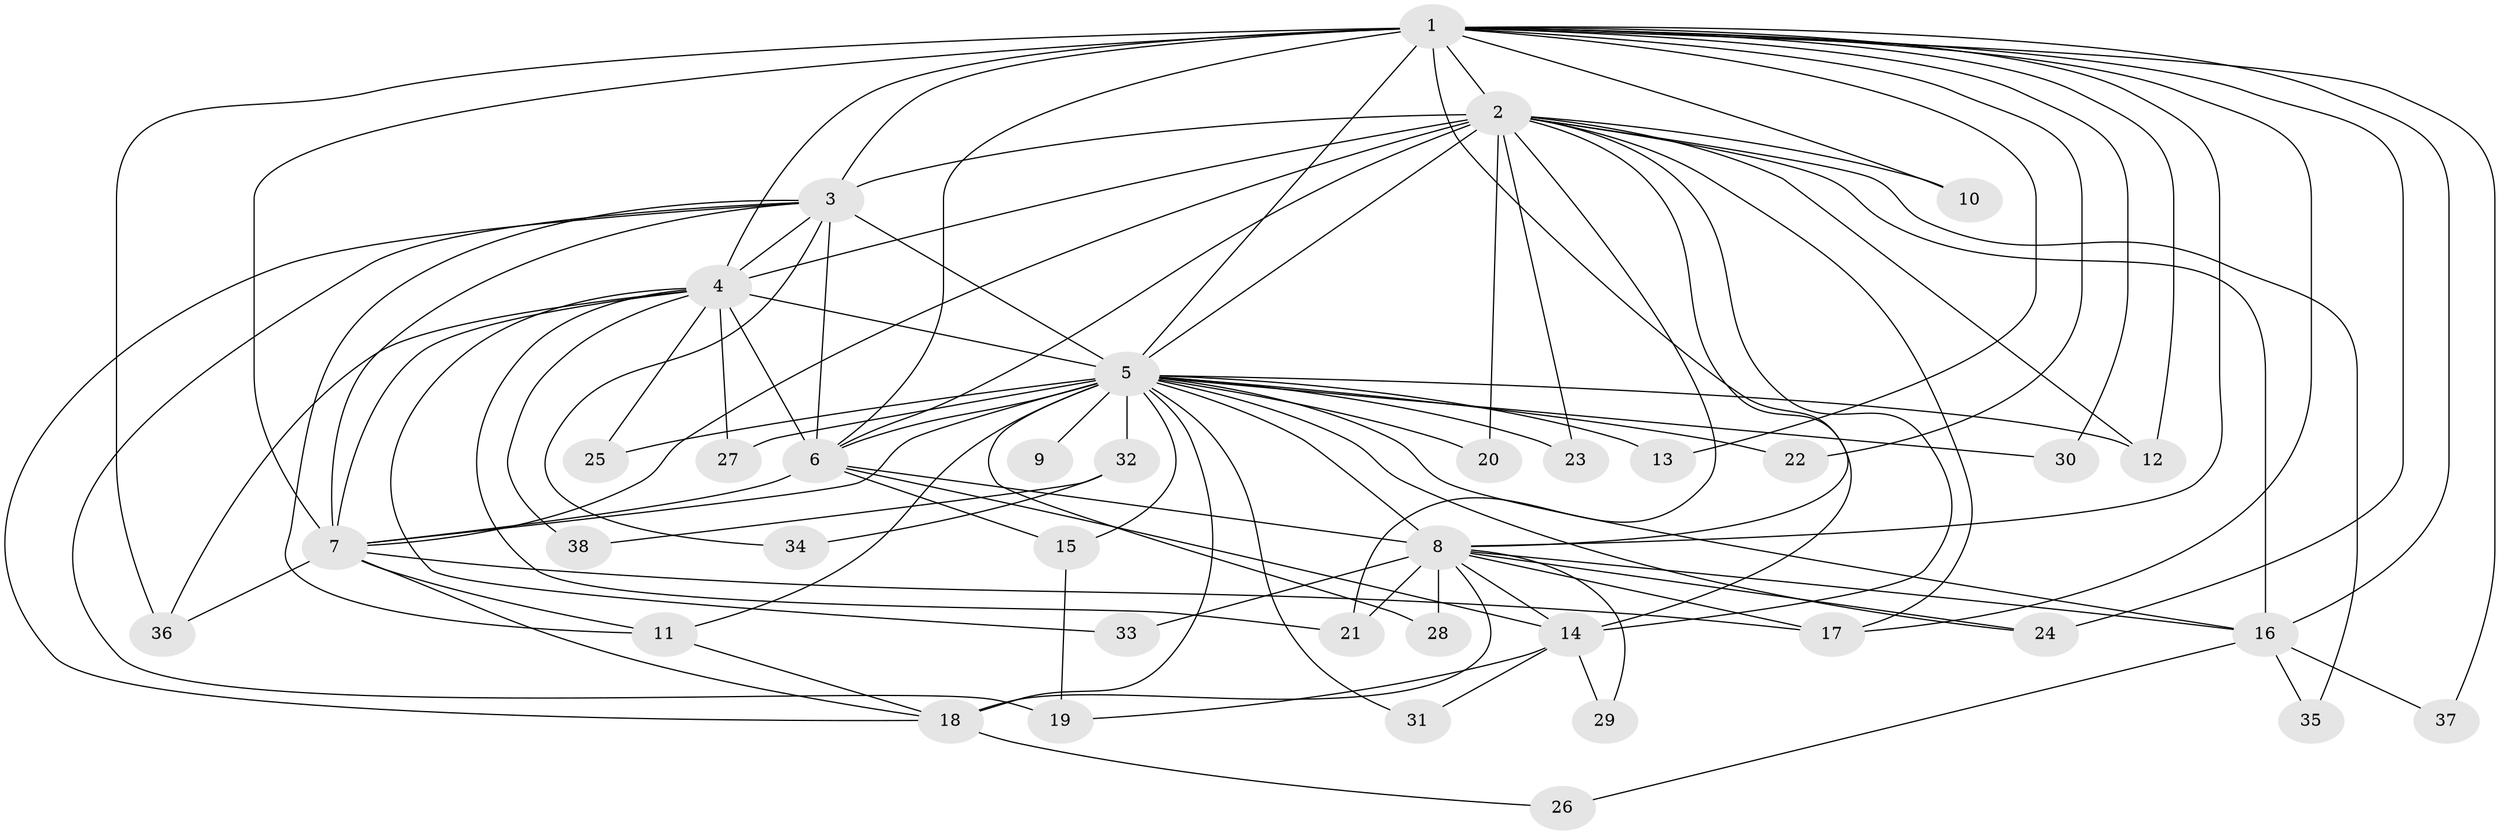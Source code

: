 // original degree distribution, {12: 0.013157894736842105, 15: 0.02631578947368421, 14: 0.02631578947368421, 16: 0.013157894736842105, 27: 0.013157894736842105, 28: 0.013157894736842105, 17: 0.013157894736842105, 22: 0.013157894736842105, 3: 0.21052631578947367, 2: 0.5394736842105263, 5: 0.05263157894736842, 4: 0.05263157894736842, 8: 0.013157894736842105}
// Generated by graph-tools (version 1.1) at 2025/49/03/04/25 22:49:18]
// undirected, 38 vertices, 98 edges
graph export_dot {
  node [color=gray90,style=filled];
  1;
  2;
  3;
  4;
  5;
  6;
  7;
  8;
  9;
  10;
  11;
  12;
  13;
  14;
  15;
  16;
  17;
  18;
  19;
  20;
  21;
  22;
  23;
  24;
  25;
  26;
  27;
  28;
  29;
  30;
  31;
  32;
  33;
  34;
  35;
  36;
  37;
  38;
  1 -- 2 [weight=4.0];
  1 -- 3 [weight=3.0];
  1 -- 4 [weight=2.0];
  1 -- 5 [weight=4.0];
  1 -- 6 [weight=2.0];
  1 -- 7 [weight=2.0];
  1 -- 8 [weight=2.0];
  1 -- 10 [weight=1.0];
  1 -- 12 [weight=1.0];
  1 -- 13 [weight=1.0];
  1 -- 14 [weight=3.0];
  1 -- 16 [weight=1.0];
  1 -- 17 [weight=1.0];
  1 -- 22 [weight=1.0];
  1 -- 24 [weight=1.0];
  1 -- 30 [weight=1.0];
  1 -- 36 [weight=1.0];
  1 -- 37 [weight=1.0];
  2 -- 3 [weight=2.0];
  2 -- 4 [weight=3.0];
  2 -- 5 [weight=4.0];
  2 -- 6 [weight=3.0];
  2 -- 7 [weight=2.0];
  2 -- 8 [weight=1.0];
  2 -- 10 [weight=1.0];
  2 -- 12 [weight=1.0];
  2 -- 14 [weight=1.0];
  2 -- 16 [weight=1.0];
  2 -- 17 [weight=1.0];
  2 -- 20 [weight=1.0];
  2 -- 21 [weight=1.0];
  2 -- 23 [weight=1.0];
  2 -- 35 [weight=1.0];
  3 -- 4 [weight=1.0];
  3 -- 5 [weight=2.0];
  3 -- 6 [weight=1.0];
  3 -- 7 [weight=1.0];
  3 -- 11 [weight=1.0];
  3 -- 18 [weight=1.0];
  3 -- 19 [weight=1.0];
  3 -- 34 [weight=1.0];
  4 -- 5 [weight=2.0];
  4 -- 6 [weight=1.0];
  4 -- 7 [weight=1.0];
  4 -- 21 [weight=1.0];
  4 -- 25 [weight=1.0];
  4 -- 27 [weight=1.0];
  4 -- 33 [weight=1.0];
  4 -- 36 [weight=1.0];
  4 -- 38 [weight=1.0];
  5 -- 6 [weight=2.0];
  5 -- 7 [weight=3.0];
  5 -- 8 [weight=1.0];
  5 -- 9 [weight=1.0];
  5 -- 11 [weight=1.0];
  5 -- 12 [weight=1.0];
  5 -- 13 [weight=1.0];
  5 -- 15 [weight=2.0];
  5 -- 16 [weight=1.0];
  5 -- 18 [weight=1.0];
  5 -- 20 [weight=1.0];
  5 -- 22 [weight=1.0];
  5 -- 23 [weight=1.0];
  5 -- 24 [weight=1.0];
  5 -- 25 [weight=2.0];
  5 -- 27 [weight=1.0];
  5 -- 28 [weight=1.0];
  5 -- 30 [weight=1.0];
  5 -- 31 [weight=1.0];
  5 -- 32 [weight=2.0];
  6 -- 7 [weight=1.0];
  6 -- 8 [weight=10.0];
  6 -- 14 [weight=1.0];
  6 -- 15 [weight=1.0];
  7 -- 11 [weight=1.0];
  7 -- 17 [weight=1.0];
  7 -- 18 [weight=1.0];
  7 -- 36 [weight=1.0];
  8 -- 14 [weight=2.0];
  8 -- 16 [weight=1.0];
  8 -- 17 [weight=1.0];
  8 -- 18 [weight=1.0];
  8 -- 21 [weight=1.0];
  8 -- 24 [weight=1.0];
  8 -- 28 [weight=1.0];
  8 -- 29 [weight=1.0];
  8 -- 33 [weight=1.0];
  11 -- 18 [weight=1.0];
  14 -- 19 [weight=1.0];
  14 -- 29 [weight=1.0];
  14 -- 31 [weight=1.0];
  15 -- 19 [weight=1.0];
  16 -- 26 [weight=1.0];
  16 -- 35 [weight=1.0];
  16 -- 37 [weight=1.0];
  18 -- 26 [weight=1.0];
  32 -- 34 [weight=1.0];
  32 -- 38 [weight=1.0];
}
